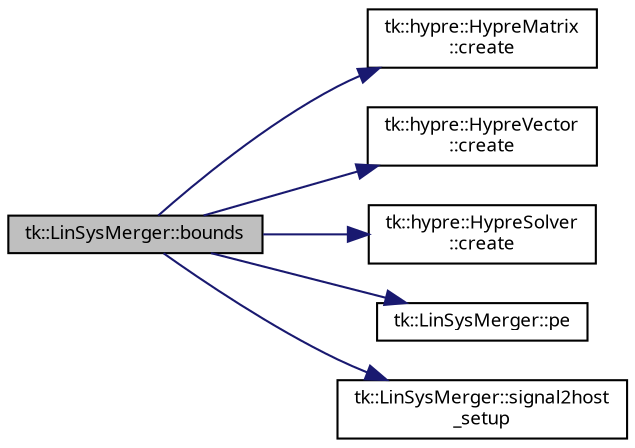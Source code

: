 digraph "tk::LinSysMerger::bounds"
{
 // INTERACTIVE_SVG=YES
  bgcolor="transparent";
  edge [fontname="sans-serif",fontsize="9",labelfontname="sans-serif",labelfontsize="9"];
  node [fontname="sans-serif",fontsize="9",shape=record];
  rankdir="LR";
  Node1 [label="tk::LinSysMerger::bounds",height=0.2,width=0.4,color="black", fillcolor="grey75", style="filled", fontcolor="black"];
  Node1 -> Node2 [color="midnightblue",fontsize="9",style="solid",fontname="sans-serif"];
  Node2 [label="tk::hypre::HypreMatrix\l::create",height=0.2,width=0.4,color="black",URL="$classtk_1_1hypre_1_1_hypre_matrix.html#a51a6fa96ea67c8cd696b97ed9a2a06a7",tooltip="Create and initialize Hypre IJ matrix. "];
  Node1 -> Node3 [color="midnightblue",fontsize="9",style="solid",fontname="sans-serif"];
  Node3 [label="tk::hypre::HypreVector\l::create",height=0.2,width=0.4,color="black",URL="$classtk_1_1hypre_1_1_hypre_vector.html#ac60c4df056ed06e98447bd2264576c5f",tooltip="Create and initialize Hypre IJ vector. "];
  Node1 -> Node4 [color="midnightblue",fontsize="9",style="solid",fontname="sans-serif"];
  Node4 [label="tk::hypre::HypreSolver\l::create",height=0.2,width=0.4,color="black",URL="$classtk_1_1hypre_1_1_hypre_solver.html#a5e3ef63b60590577a079082d5a1f028f",tooltip="Create and initialize Hypre solver. "];
  Node1 -> Node5 [color="midnightblue",fontsize="9",style="solid",fontname="sans-serif"];
  Node5 [label="tk::LinSysMerger::pe",height=0.2,width=0.4,color="black",URL="$classtk_1_1_lin_sys_merger.html#a67b928add8413ec7f99ce8e7edbb277c"];
  Node1 -> Node6 [color="midnightblue",fontsize="9",style="solid",fontname="sans-serif"];
  Node6 [label="tk::LinSysMerger::signal2host\l_setup",height=0.2,width=0.4,color="black",URL="$classtk_1_1_lin_sys_merger.html#a06f273ec59c614d2cd10fcf6da9f58e0",tooltip="Signal back to host that receiving the inverse PE-division map is complete and we are ready for Prfor..."];
}
